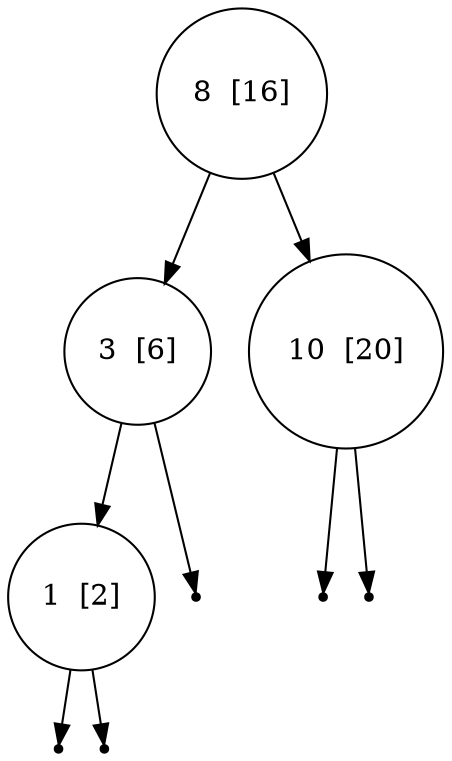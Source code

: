 digraph {node[shape=circle];
8[label="8  [16]"];
3[label="3  [6]"];
1[label="1  [2]"];
null1[shape=point];
null2[shape=point];
1 -> null1;
1 -> null2;
null3[shape=point];
3 -> 1;
3 -> null3;
10[label="10  [20]"];
null4[shape=point];
null5[shape=point];
10 -> null4;
10 -> null5;
8 -> 3;
8 -> 10;
}